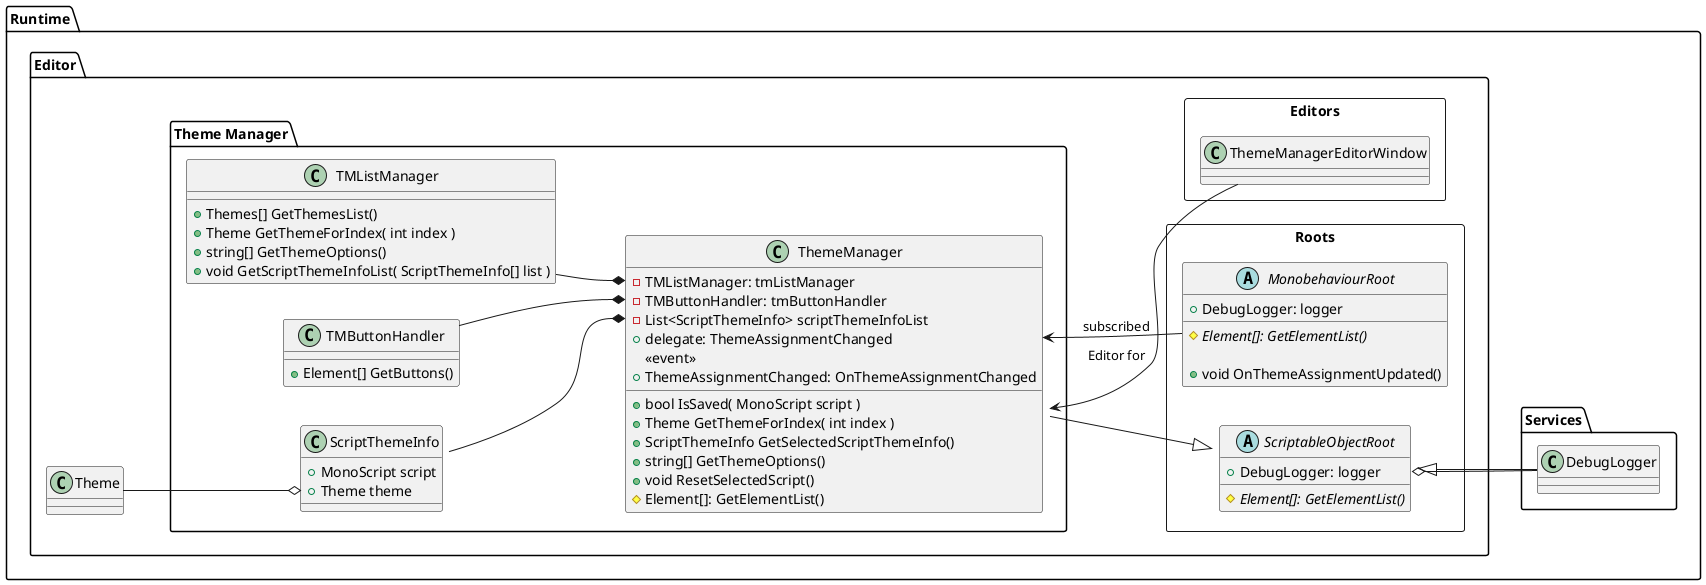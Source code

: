 ﻿@startuml

left to right direction

package "Runtime" <<Folder>> {

    package "Services"{
        class DebugLogger{
        }
   
    }
    
    
    
    package "Editor" <<Folder>> {
    
        package "Roots" <<Rectangle>> {
            abstract class ScriptableObjectRoot{
                + DebugLogger: logger
                {abstract} # Element[]: GetElementList()
            }
            
            abstract class MonobehaviourRoot{
                + DebugLogger: logger
                {abstract} # Element[]: GetElementList()
                
                + void OnThemeAssignmentUpdated()
            }
        }
        
        
        
        package "Editors" <<Rectangle>> {
            class ThemeManagerEditorWindow{
                
            }
        }
        
        class Theme{
        }
       
        
        
        DebugLogger -down-o ScriptableObjectRoot::logger
        DebugLogger -up-|> ScriptableObjectRoot

    
        package "Theme Manager" {
            ThemeManagerEditorWindow -up-> ThemeManager : Editor for
            ThemeManager --|> ScriptableObjectRoot
            
            MonobehaviourRoot --> ThemeManager::ThemeAssignmentChanged : subscribed
            TMListManager --* ThemeManager::tmListManager
            TMButtonHandler --* ThemeManager::tmButtonHandler
            ScriptThemeInfo --* ThemeManager::scriptThemeInfoList
            
            Theme --o ScriptThemeInfo::theme

            
            
            class ThemeManager{
                - TMListManager: tmListManager
                - TMButtonHandler: tmButtonHandler
                - List<ScriptThemeInfo> scriptThemeInfoList
                + delegate: ThemeAssignmentChanged
                <<event>>
                + ThemeAssignmentChanged: OnThemeAssignmentChanged

                
                + bool IsSaved( MonoScript script )
                + Theme GetThemeForIndex( int index )
                + ScriptThemeInfo GetSelectedScriptThemeInfo()
                + string[] GetThemeOptions()
                + void ResetSelectedScript()
                # Element[]: GetElementList()
            }
            
            class ScriptThemeInfo{
                + MonoScript script
                + Theme theme
            }
            
            class TMButtonHandler{
                + Element[] GetButtons()
            }
            
            class TMListManager{
                + Themes[] GetThemesList()
                + Theme GetThemeForIndex( int index )
                + string[] GetThemeOptions()
                + void GetScriptThemeInfoList( ScriptThemeInfo[] list )
            }
        }
    }

}


@enduml
